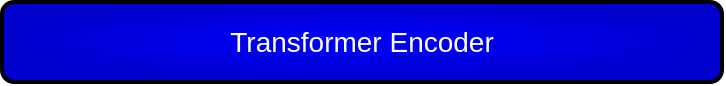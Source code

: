 <mxfile version="22.1.12" type="github">
  <diagram name="Page-1" id="Ea_9fSqsjjMecgLwj58H">
    <mxGraphModel dx="1856" dy="1625" grid="1" gridSize="10" guides="1" tooltips="1" connect="1" arrows="1" fold="1" page="1" pageScale="1" pageWidth="850" pageHeight="1100" math="0" shadow="0">
      <root>
        <mxCell id="0" />
        <mxCell id="1" parent="0" />
        <mxCell id="gaeaorsED8IPTLiIA-SD-1" value="Transformer Encoder" style="rounded=1;whiteSpace=wrap;html=1;strokeWidth=2;fillColor=#0000FF;fontSize=14;glass=0;shadow=0;perimeterSpacing=0;fontColor=#FFFFFF;gradientColor=#0000CC;gradientDirection=radial;fontStyle=0" vertex="1" parent="1">
          <mxGeometry x="-100" y="-20" width="360" height="40" as="geometry" />
        </mxCell>
      </root>
    </mxGraphModel>
  </diagram>
</mxfile>
